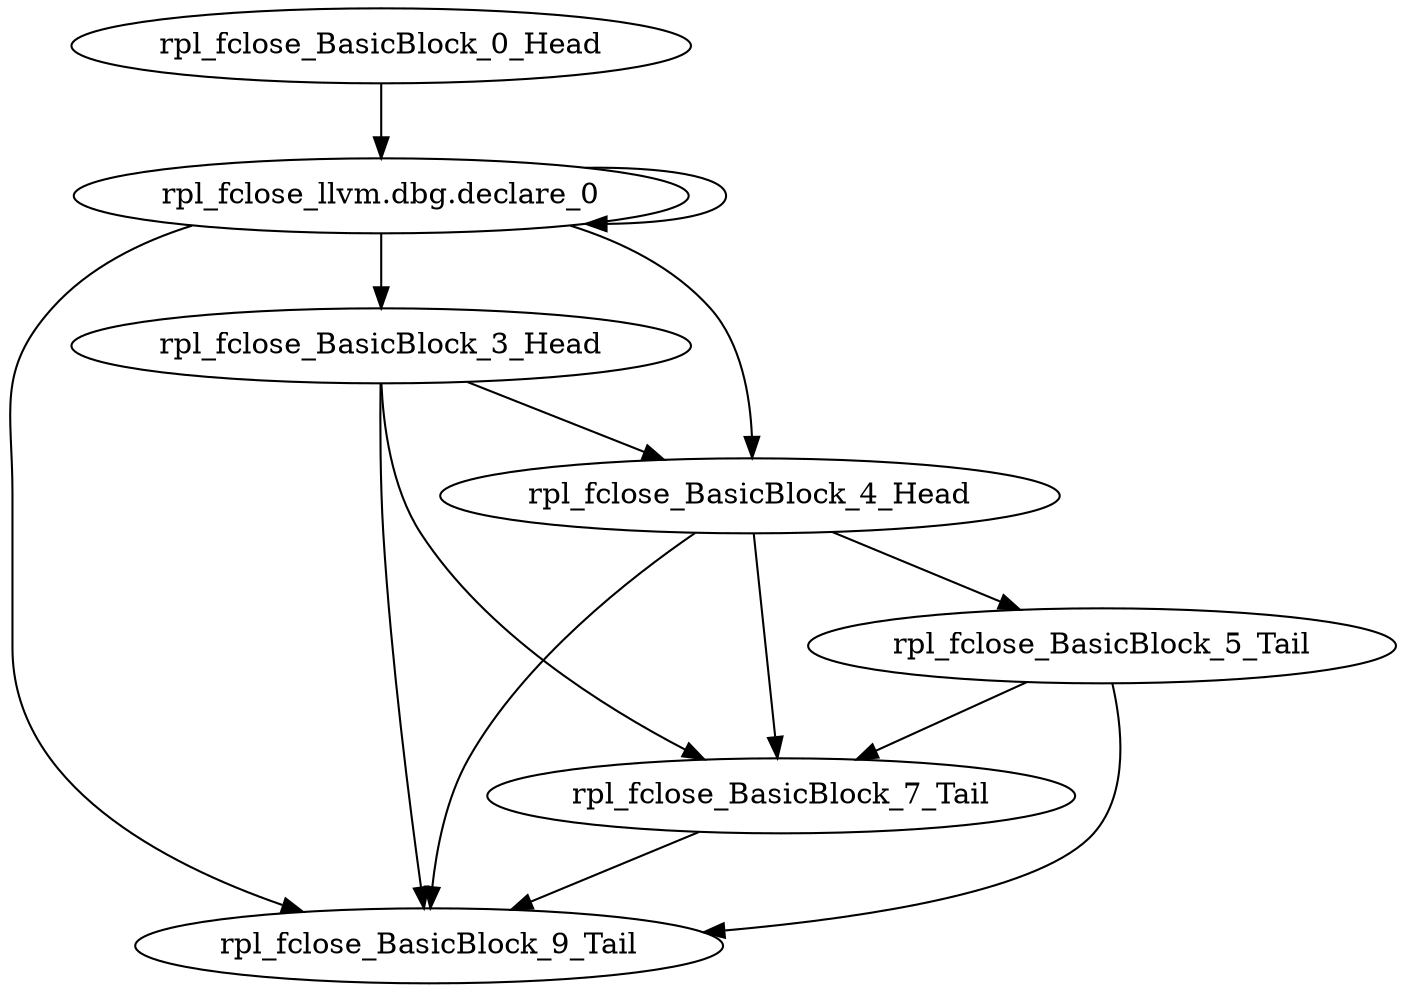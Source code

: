 digraph G {
    "rpl_fclose_llvm.dbg.declare_0" -> "rpl_fclose_llvm.dbg.declare_0"
    "rpl_fclose_llvm.dbg.declare_0" -> "rpl_fclose_BasicBlock_9_Tail"
    "rpl_fclose_llvm.dbg.declare_0" -> "rpl_fclose_BasicBlock_3_Head"
    "rpl_fclose_llvm.dbg.declare_0" -> "rpl_fclose_BasicBlock_4_Head"
    "rpl_fclose_BasicBlock_0_Head" -> "rpl_fclose_llvm.dbg.declare_0"
    "rpl_fclose_BasicBlock_5_Tail" -> "rpl_fclose_BasicBlock_9_Tail"
    "rpl_fclose_BasicBlock_5_Tail" -> "rpl_fclose_BasicBlock_7_Tail"
    "rpl_fclose_BasicBlock_3_Head" -> "rpl_fclose_BasicBlock_9_Tail"
    "rpl_fclose_BasicBlock_3_Head" -> "rpl_fclose_BasicBlock_7_Tail"
    "rpl_fclose_BasicBlock_3_Head" -> "rpl_fclose_BasicBlock_4_Head"
    "rpl_fclose_BasicBlock_7_Tail" -> "rpl_fclose_BasicBlock_9_Tail"
    "rpl_fclose_BasicBlock_4_Head" -> "rpl_fclose_BasicBlock_9_Tail"
    "rpl_fclose_BasicBlock_4_Head" -> "rpl_fclose_BasicBlock_5_Tail"
    "rpl_fclose_BasicBlock_4_Head" -> "rpl_fclose_BasicBlock_7_Tail"
}

